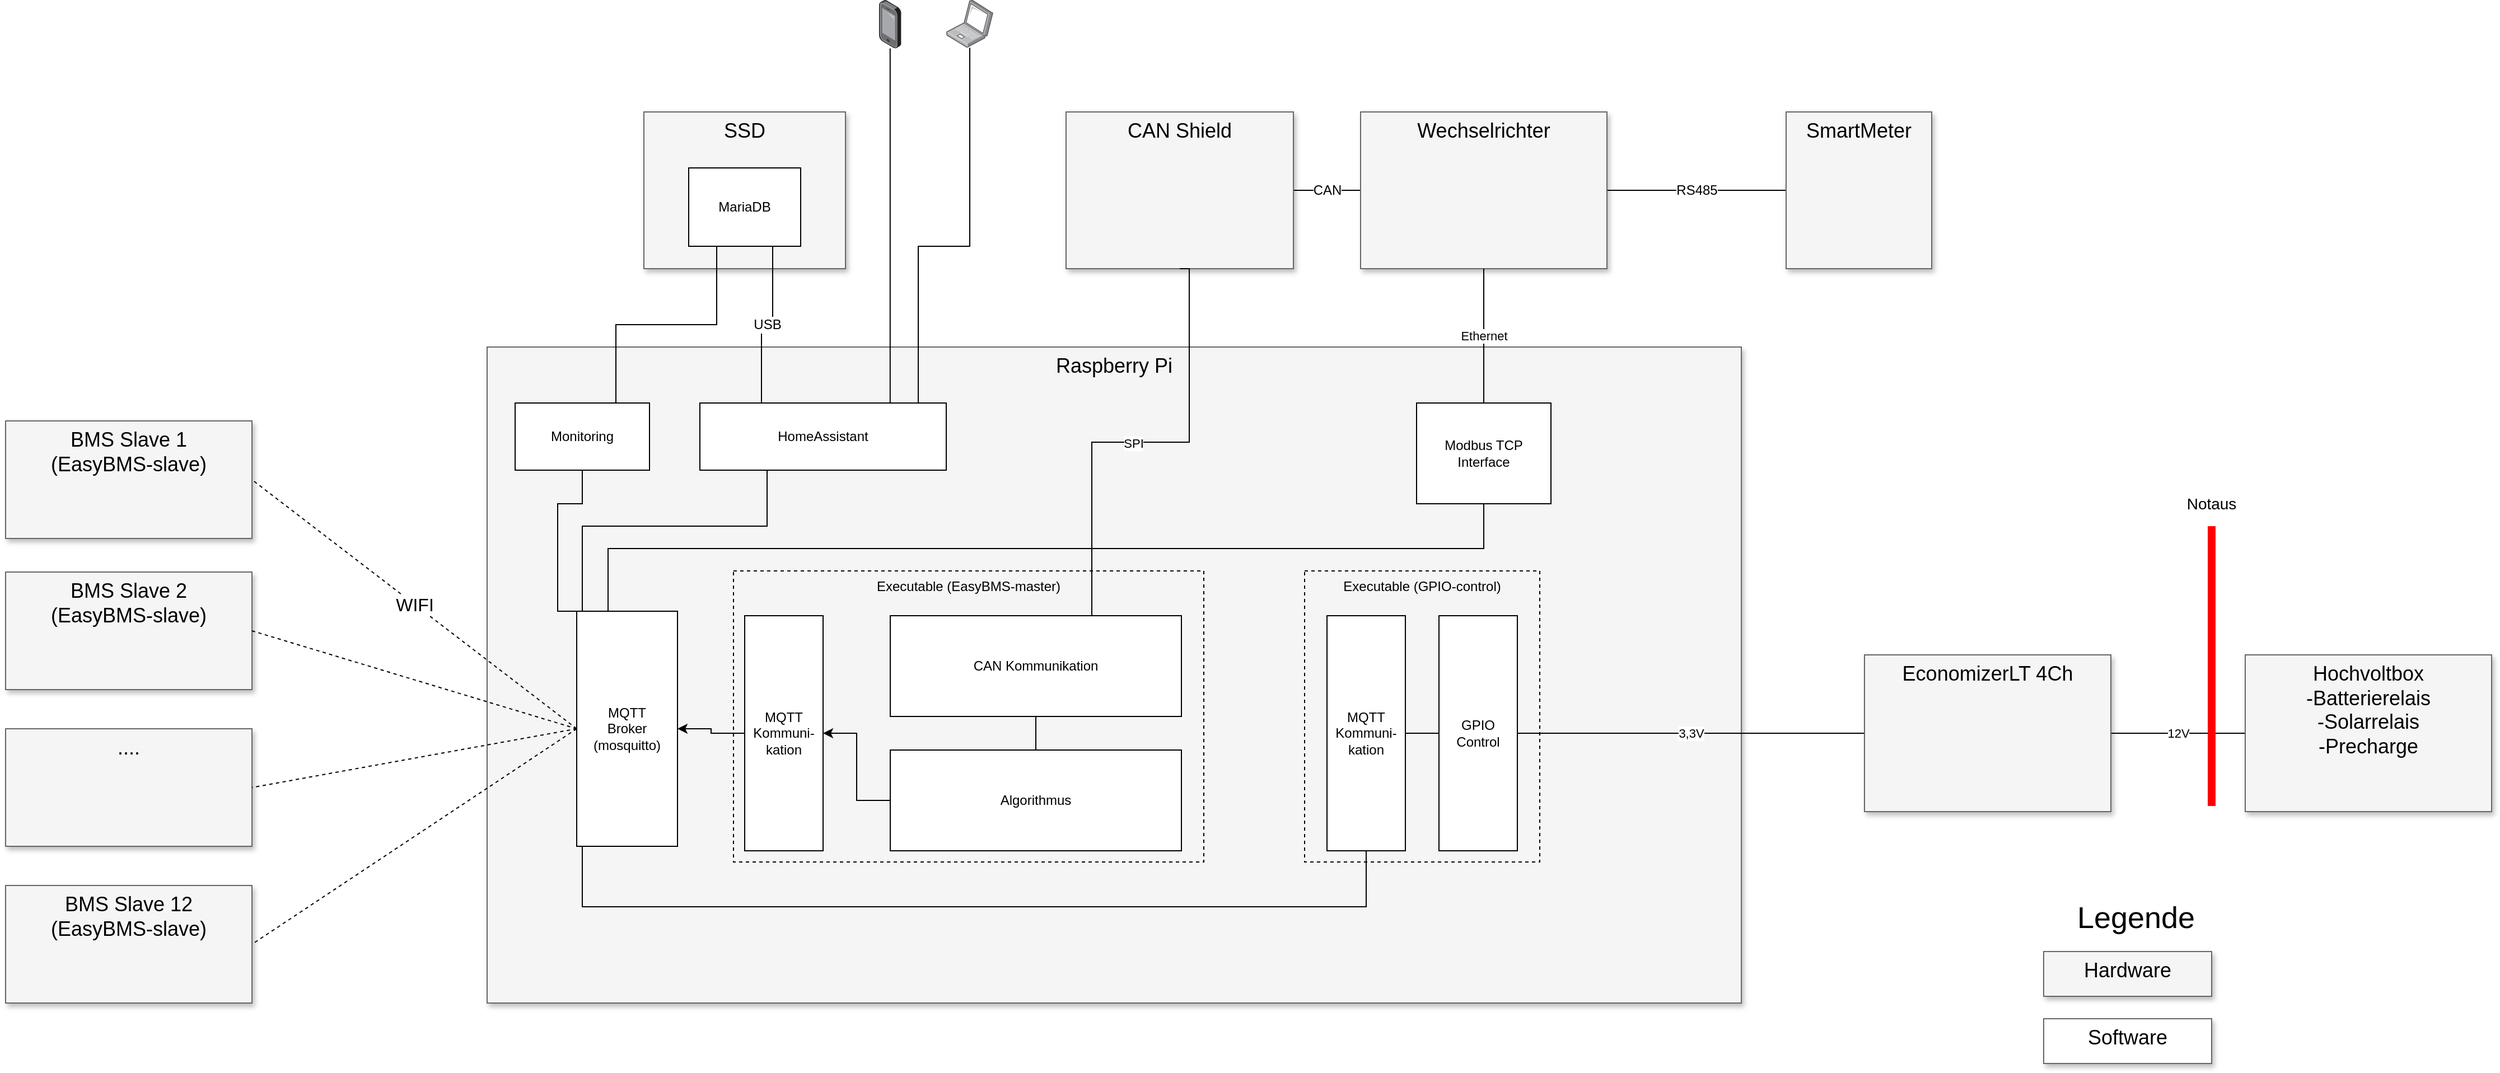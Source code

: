 <mxfile version="20.6.0" type="github">
  <diagram name="Page-1" id="90a13364-a465-7bf4-72fc-28e22215d7a0">
    <mxGraphModel dx="3303.5" dy="827" grid="1" gridSize="10" guides="1" tooltips="1" connect="1" arrows="1" fold="1" page="1" pageScale="1.5" pageWidth="1169" pageHeight="826" background="none" math="0" shadow="0">
      <root>
        <mxCell id="0" style=";html=1;" />
        <mxCell id="1" style=";html=1;" parent="0" />
        <mxCell id="h09nz31fdlpBYT6gw-4B-76" value="CAN" style="edgeStyle=orthogonalEdgeStyle;rounded=0;orthogonalLoop=1;jettySize=auto;html=1;exitX=1;exitY=0.5;exitDx=0;exitDy=0;entryX=0;entryY=0.5;entryDx=0;entryDy=0;fontSize=12;endArrow=none;endFill=0;strokeColor=#000000;strokeWidth=1;" parent="1" source="h09nz31fdlpBYT6gw-4B-28" target="h09nz31fdlpBYT6gw-4B-29" edge="1">
          <mxGeometry relative="1" as="geometry" />
        </mxCell>
        <mxCell id="h09nz31fdlpBYT6gw-4B-28" value="CAN Shield" style="whiteSpace=wrap;html=1;shadow=1;fontSize=18;fillColor=#f5f5f5;strokeColor=#666666;verticalAlign=top;" parent="1" vertex="1">
          <mxGeometry x="657" y="230" width="203" height="140" as="geometry" />
        </mxCell>
        <mxCell id="h09nz31fdlpBYT6gw-4B-66" value="RS485" style="edgeStyle=orthogonalEdgeStyle;rounded=0;orthogonalLoop=1;jettySize=auto;html=1;entryX=0;entryY=0.5;entryDx=0;entryDy=0;fontSize=12;endArrow=none;endFill=0;strokeWidth=1;" parent="1" source="h09nz31fdlpBYT6gw-4B-29" target="h09nz31fdlpBYT6gw-4B-62" edge="1">
          <mxGeometry relative="1" as="geometry" />
        </mxCell>
        <mxCell id="h09nz31fdlpBYT6gw-4B-29" value="Wechselrichter" style="whiteSpace=wrap;html=1;shadow=1;fontSize=18;fillColor=#f5f5f5;strokeColor=#666666;verticalAlign=top;" parent="1" vertex="1">
          <mxGeometry x="920" y="230" width="220" height="140" as="geometry" />
        </mxCell>
        <mxCell id="h09nz31fdlpBYT6gw-4B-27" value="SSD" style="whiteSpace=wrap;html=1;shadow=1;fontSize=18;fillColor=#f5f5f5;strokeColor=#666666;verticalAlign=top;" parent="1" vertex="1">
          <mxGeometry x="280" y="230" width="180" height="140" as="geometry" />
        </mxCell>
        <mxCell id="3a17f1ce550125da-2" value="Raspberry Pi" style="whiteSpace=wrap;html=1;shadow=1;fontSize=18;fillColor=#f5f5f5;strokeColor=#666666;verticalAlign=top;" parent="1" vertex="1">
          <mxGeometry x="140" y="440" width="1120" height="586" as="geometry" />
        </mxCell>
        <mxCell id="h09nz31fdlpBYT6gw-4B-21" value="&lt;div&gt;Executable (GPIO-control)&lt;/div&gt;" style="rounded=0;whiteSpace=wrap;html=1;verticalAlign=top;dashed=1;fillColor=none;" parent="1" vertex="1">
          <mxGeometry x="870" y="640" width="210" height="260" as="geometry" />
        </mxCell>
        <mxCell id="h09nz31fdlpBYT6gw-4B-20" value="Executable (EasyBMS-master)" style="rounded=0;whiteSpace=wrap;html=1;verticalAlign=top;dashed=1;fillColor=none;" parent="1" vertex="1">
          <mxGeometry x="360" y="640" width="420" height="260" as="geometry" />
        </mxCell>
        <mxCell id="h09nz31fdlpBYT6gw-4B-49" style="edgeStyle=orthogonalEdgeStyle;rounded=0;orthogonalLoop=1;jettySize=auto;html=1;exitX=0.75;exitY=0;exitDx=0;exitDy=0;entryX=0.25;entryY=1;entryDx=0;entryDy=0;fontSize=27;endArrow=none;endFill=0;" parent="1" source="h09nz31fdlpBYT6gw-4B-1" target="h09nz31fdlpBYT6gw-4B-45" edge="1">
          <mxGeometry relative="1" as="geometry" />
        </mxCell>
        <mxCell id="h09nz31fdlpBYT6gw-4B-1" value="Monitoring" style="rounded=0;whiteSpace=wrap;html=1;" parent="1" vertex="1">
          <mxGeometry x="165" y="490" width="120" height="60" as="geometry" />
        </mxCell>
        <mxCell id="h09nz31fdlpBYT6gw-4B-48" value="USB" style="edgeStyle=orthogonalEdgeStyle;rounded=0;orthogonalLoop=1;jettySize=auto;html=1;exitX=0.25;exitY=0;exitDx=0;exitDy=0;entryX=0.75;entryY=1;entryDx=0;entryDy=0;fontSize=12;endArrow=none;endFill=0;" parent="1" source="h09nz31fdlpBYT6gw-4B-2" target="h09nz31fdlpBYT6gw-4B-45" edge="1">
          <mxGeometry relative="1" as="geometry" />
        </mxCell>
        <mxCell id="h09nz31fdlpBYT6gw-4B-2" value="HomeAssistant" style="rounded=0;whiteSpace=wrap;html=1;" parent="1" vertex="1">
          <mxGeometry x="330" y="490" width="220" height="60" as="geometry" />
        </mxCell>
        <mxCell id="h09nz31fdlpBYT6gw-4B-3" value="CAN Kommunikation" style="rounded=0;whiteSpace=wrap;html=1;" parent="1" vertex="1">
          <mxGeometry x="500" y="680" width="260" height="90" as="geometry" />
        </mxCell>
        <mxCell id="h09nz31fdlpBYT6gw-4B-13" style="edgeStyle=orthogonalEdgeStyle;rounded=0;orthogonalLoop=1;jettySize=auto;html=1;exitX=0;exitY=0.5;exitDx=0;exitDy=0;entryX=1;entryY=0.5;entryDx=0;entryDy=0;" parent="1" source="h09nz31fdlpBYT6gw-4B-4" target="h09nz31fdlpBYT6gw-4B-8" edge="1">
          <mxGeometry relative="1" as="geometry" />
        </mxCell>
        <mxCell id="h09nz31fdlpBYT6gw-4B-4" value="Algorithmus" style="rounded=0;whiteSpace=wrap;html=1;" parent="1" vertex="1">
          <mxGeometry x="500" y="800" width="260" height="90" as="geometry" />
        </mxCell>
        <mxCell id="h09nz31fdlpBYT6gw-4B-37" style="edgeStyle=orthogonalEdgeStyle;rounded=0;orthogonalLoop=1;jettySize=auto;html=1;exitX=1;exitY=0.5;exitDx=0;exitDy=0;entryX=0;entryY=0.5;entryDx=0;entryDy=0;endArrow=none;endFill=0;" parent="1" source="h09nz31fdlpBYT6gw-4B-6" target="h09nz31fdlpBYT6gw-4B-7" edge="1">
          <mxGeometry relative="1" as="geometry" />
        </mxCell>
        <mxCell id="h09nz31fdlpBYT6gw-4B-6" value="MQTT&lt;br&gt;Kommuni-kation" style="rounded=0;whiteSpace=wrap;html=1;" parent="1" vertex="1">
          <mxGeometry x="890" y="680" width="70" height="210" as="geometry" />
        </mxCell>
        <mxCell id="h09nz31fdlpBYT6gw-4B-40" value="3,3V" style="edgeStyle=orthogonalEdgeStyle;rounded=0;orthogonalLoop=1;jettySize=auto;html=1;exitX=1;exitY=0.5;exitDx=0;exitDy=0;entryX=0;entryY=0.5;entryDx=0;entryDy=0;endArrow=none;endFill=0;" parent="1" source="h09nz31fdlpBYT6gw-4B-7" target="h09nz31fdlpBYT6gw-4B-38" edge="1">
          <mxGeometry relative="1" as="geometry" />
        </mxCell>
        <mxCell id="h09nz31fdlpBYT6gw-4B-7" value="GPIO Control" style="rounded=0;whiteSpace=wrap;html=1;" parent="1" vertex="1">
          <mxGeometry x="990" y="680" width="70" height="210" as="geometry" />
        </mxCell>
        <mxCell id="h09nz31fdlpBYT6gw-4B-14" style="edgeStyle=orthogonalEdgeStyle;rounded=0;orthogonalLoop=1;jettySize=auto;html=1;exitX=0;exitY=0.5;exitDx=0;exitDy=0;entryX=1;entryY=0.5;entryDx=0;entryDy=0;" parent="1" source="h09nz31fdlpBYT6gw-4B-8" target="h09nz31fdlpBYT6gw-4B-10" edge="1">
          <mxGeometry relative="1" as="geometry" />
        </mxCell>
        <mxCell id="h09nz31fdlpBYT6gw-4B-8" value="MQTT&lt;br&gt;Kommuni-kation" style="rounded=0;whiteSpace=wrap;html=1;" parent="1" vertex="1">
          <mxGeometry x="370" y="680" width="70" height="210" as="geometry" />
        </mxCell>
        <mxCell id="h09nz31fdlpBYT6gw-4B-24" style="edgeStyle=orthogonalEdgeStyle;rounded=0;orthogonalLoop=1;jettySize=auto;html=1;exitX=0.5;exitY=1;exitDx=0;exitDy=0;entryX=0.75;entryY=0;entryDx=0;entryDy=0;endArrow=none;endFill=0;" parent="1" source="h09nz31fdlpBYT6gw-4B-9" target="h09nz31fdlpBYT6gw-4B-10" edge="1">
          <mxGeometry relative="1" as="geometry">
            <Array as="points">
              <mxPoint x="1030" y="620" />
              <mxPoint x="248" y="620" />
            </Array>
          </mxGeometry>
        </mxCell>
        <mxCell id="h09nz31fdlpBYT6gw-4B-9" value="&lt;div&gt;Modbus TCP&lt;/div&gt;&lt;div&gt;Interface&lt;br&gt;&lt;/div&gt;" style="rounded=0;whiteSpace=wrap;html=1;" parent="1" vertex="1">
          <mxGeometry x="970" y="490" width="120" height="90" as="geometry" />
        </mxCell>
        <mxCell id="h09nz31fdlpBYT6gw-4B-16" style="edgeStyle=orthogonalEdgeStyle;rounded=0;orthogonalLoop=1;jettySize=auto;html=1;exitX=0.25;exitY=0;exitDx=0;exitDy=0;entryX=0.5;entryY=1;entryDx=0;entryDy=0;endArrow=none;endFill=0;" parent="1" source="h09nz31fdlpBYT6gw-4B-10" target="h09nz31fdlpBYT6gw-4B-1" edge="1">
          <mxGeometry relative="1" as="geometry">
            <Array as="points">
              <mxPoint x="203" y="580" />
              <mxPoint x="225" y="580" />
            </Array>
          </mxGeometry>
        </mxCell>
        <mxCell id="h09nz31fdlpBYT6gw-4B-18" style="edgeStyle=orthogonalEdgeStyle;rounded=0;orthogonalLoop=1;jettySize=auto;html=1;exitX=0.5;exitY=0;exitDx=0;exitDy=0;endArrow=none;endFill=0;" parent="1" source="h09nz31fdlpBYT6gw-4B-10" target="h09nz31fdlpBYT6gw-4B-2" edge="1">
          <mxGeometry relative="1" as="geometry">
            <Array as="points">
              <mxPoint x="225" y="600" />
              <mxPoint x="390" y="600" />
            </Array>
          </mxGeometry>
        </mxCell>
        <mxCell id="h09nz31fdlpBYT6gw-4B-35" style="edgeStyle=orthogonalEdgeStyle;rounded=0;orthogonalLoop=1;jettySize=auto;html=1;exitX=0.5;exitY=1;exitDx=0;exitDy=0;entryX=0.5;entryY=1;entryDx=0;entryDy=0;endArrow=none;endFill=0;" parent="1" source="h09nz31fdlpBYT6gw-4B-10" target="h09nz31fdlpBYT6gw-4B-6" edge="1">
          <mxGeometry relative="1" as="geometry">
            <Array as="points">
              <mxPoint x="225" y="940" />
              <mxPoint x="925" y="940" />
            </Array>
          </mxGeometry>
        </mxCell>
        <mxCell id="h09nz31fdlpBYT6gw-4B-10" value="&lt;div&gt;MQTT&lt;/div&gt;&lt;div&gt;Broker&lt;/div&gt;&lt;div&gt;(mosquitto)&lt;br&gt;&lt;/div&gt;" style="rounded=0;whiteSpace=wrap;html=1;" parent="1" vertex="1">
          <mxGeometry x="220" y="676" width="90" height="210" as="geometry" />
        </mxCell>
        <mxCell id="h09nz31fdlpBYT6gw-4B-11" value="" style="endArrow=none;html=1;entryX=0.5;entryY=1;entryDx=0;entryDy=0;exitX=0.5;exitY=0;exitDx=0;exitDy=0;" parent="1" source="h09nz31fdlpBYT6gw-4B-4" target="h09nz31fdlpBYT6gw-4B-3" edge="1">
          <mxGeometry width="50" height="50" relative="1" as="geometry">
            <mxPoint x="640" y="670" as="sourcePoint" />
            <mxPoint x="690" y="620" as="targetPoint" />
          </mxGeometry>
        </mxCell>
        <mxCell id="h09nz31fdlpBYT6gw-4B-31" style="edgeStyle=orthogonalEdgeStyle;rounded=0;orthogonalLoop=1;jettySize=auto;html=1;exitX=0.5;exitY=1;exitDx=0;exitDy=0;entryX=0.5;entryY=0;entryDx=0;entryDy=0;endArrow=none;endFill=0;" parent="1" source="h09nz31fdlpBYT6gw-4B-28" target="h09nz31fdlpBYT6gw-4B-3" edge="1">
          <mxGeometry relative="1" as="geometry">
            <Array as="points">
              <mxPoint x="767" y="525" />
              <mxPoint x="680" y="525" />
              <mxPoint x="680" y="680" />
            </Array>
          </mxGeometry>
        </mxCell>
        <mxCell id="h09nz31fdlpBYT6gw-4B-32" value="SPI" style="edgeLabel;html=1;align=center;verticalAlign=middle;resizable=0;points=[];" parent="h09nz31fdlpBYT6gw-4B-31" vertex="1" connectable="0">
          <mxGeometry x="-0.06" y="1" relative="1" as="geometry">
            <mxPoint as="offset" />
          </mxGeometry>
        </mxCell>
        <mxCell id="h09nz31fdlpBYT6gw-4B-30" value="Ethernet" style="edgeStyle=orthogonalEdgeStyle;rounded=0;orthogonalLoop=1;jettySize=auto;html=1;endArrow=none;endFill=0;" parent="1" source="h09nz31fdlpBYT6gw-4B-29" target="h09nz31fdlpBYT6gw-4B-9" edge="1">
          <mxGeometry relative="1" as="geometry" />
        </mxCell>
        <mxCell id="h09nz31fdlpBYT6gw-4B-41" value="12V" style="edgeStyle=orthogonalEdgeStyle;rounded=0;orthogonalLoop=1;jettySize=auto;html=1;exitX=1;exitY=0.5;exitDx=0;exitDy=0;entryX=0;entryY=0.5;entryDx=0;entryDy=0;endArrow=none;endFill=0;" parent="1" source="h09nz31fdlpBYT6gw-4B-38" target="h09nz31fdlpBYT6gw-4B-39" edge="1">
          <mxGeometry relative="1" as="geometry" />
        </mxCell>
        <mxCell id="h09nz31fdlpBYT6gw-4B-38" value="EconomizerLT 4Ch" style="whiteSpace=wrap;html=1;shadow=1;fontSize=18;fillColor=#f5f5f5;strokeColor=#666666;verticalAlign=top;" parent="1" vertex="1">
          <mxGeometry x="1370" y="715" width="220" height="140" as="geometry" />
        </mxCell>
        <mxCell id="h09nz31fdlpBYT6gw-4B-39" value="&lt;div&gt;Hochvoltbox&lt;/div&gt;&lt;div&gt;-Batterierelais&lt;/div&gt;&lt;div&gt;-Solarrelais&lt;/div&gt;&lt;div&gt;-Precharge&lt;br&gt;&lt;/div&gt;" style="whiteSpace=wrap;html=1;shadow=1;fontSize=18;fillColor=#f5f5f5;strokeColor=#666666;verticalAlign=top;" parent="1" vertex="1">
          <mxGeometry x="1710" y="715" width="220" height="140" as="geometry" />
        </mxCell>
        <mxCell id="h09nz31fdlpBYT6gw-4B-42" value="Legende" style="text;html=1;strokeColor=none;fillColor=none;align=center;verticalAlign=middle;whiteSpace=wrap;rounded=0;dashed=1;fontSize=27;" parent="1" vertex="1">
          <mxGeometry x="1590" y="940" width="45" height="20" as="geometry" />
        </mxCell>
        <mxCell id="h09nz31fdlpBYT6gw-4B-43" value="Hardware" style="whiteSpace=wrap;html=1;shadow=1;fontSize=18;fillColor=#f5f5f5;strokeColor=#666666;verticalAlign=top;" parent="1" vertex="1">
          <mxGeometry x="1530" y="980" width="150" height="40" as="geometry" />
        </mxCell>
        <mxCell id="h09nz31fdlpBYT6gw-4B-44" value="Software" style="whiteSpace=wrap;html=1;shadow=1;fontSize=18;fillColor=#FFFFFF;strokeColor=#666666;verticalAlign=top;" parent="1" vertex="1">
          <mxGeometry x="1530" y="1040" width="150" height="40" as="geometry" />
        </mxCell>
        <mxCell id="h09nz31fdlpBYT6gw-4B-45" value="MariaDB" style="rounded=0;whiteSpace=wrap;html=1;" parent="1" vertex="1">
          <mxGeometry x="320" y="280" width="100" height="70" as="geometry" />
        </mxCell>
        <mxCell id="h09nz31fdlpBYT6gw-4B-50" value="&lt;div&gt;BMS Slave 1&lt;br&gt;&lt;/div&gt;&lt;div&gt;(EasyBMS-slave)&lt;br&gt;&lt;/div&gt;" style="whiteSpace=wrap;html=1;shadow=1;fontSize=18;fillColor=#f5f5f5;strokeColor=#666666;verticalAlign=top;" parent="1" vertex="1">
          <mxGeometry x="-290" y="506" width="220" height="105" as="geometry" />
        </mxCell>
        <mxCell id="h09nz31fdlpBYT6gw-4B-51" value="&lt;div&gt;BMS Slave 2&lt;br&gt;&lt;/div&gt;&lt;div&gt;(EasyBMS-slave)&lt;br&gt;&lt;/div&gt;" style="whiteSpace=wrap;html=1;shadow=1;fontSize=18;fillColor=#f5f5f5;strokeColor=#666666;verticalAlign=top;" parent="1" vertex="1">
          <mxGeometry x="-290" y="641" width="220" height="105" as="geometry" />
        </mxCell>
        <mxCell id="h09nz31fdlpBYT6gw-4B-52" value="...." style="whiteSpace=wrap;html=1;shadow=1;fontSize=18;fillColor=#f5f5f5;strokeColor=#666666;verticalAlign=top;" parent="1" vertex="1">
          <mxGeometry x="-290" y="781" width="220" height="105" as="geometry" />
        </mxCell>
        <mxCell id="h09nz31fdlpBYT6gw-4B-53" value="&lt;div&gt;BMS Slave 12&lt;br&gt;&lt;/div&gt;&lt;div&gt;(EasyBMS-slave)&lt;br&gt;&lt;/div&gt;" style="whiteSpace=wrap;html=1;shadow=1;fontSize=18;fillColor=#f5f5f5;strokeColor=#666666;verticalAlign=top;" parent="1" vertex="1">
          <mxGeometry x="-290" y="921" width="220" height="105" as="geometry" />
        </mxCell>
        <mxCell id="h09nz31fdlpBYT6gw-4B-54" value="WIFI" style="endArrow=none;dashed=1;html=1;fontSize=16;entryX=1;entryY=0.5;entryDx=0;entryDy=0;exitX=0;exitY=0.5;exitDx=0;exitDy=0;" parent="1" source="h09nz31fdlpBYT6gw-4B-10" target="h09nz31fdlpBYT6gw-4B-50" edge="1">
          <mxGeometry width="50" height="50" relative="1" as="geometry">
            <mxPoint x="30" y="720" as="sourcePoint" />
            <mxPoint x="80" y="670" as="targetPoint" />
          </mxGeometry>
        </mxCell>
        <mxCell id="h09nz31fdlpBYT6gw-4B-55" value="" style="endArrow=none;dashed=1;html=1;fontSize=27;entryX=1;entryY=0.5;entryDx=0;entryDy=0;exitX=0;exitY=0.5;exitDx=0;exitDy=0;" parent="1" source="h09nz31fdlpBYT6gw-4B-10" target="h09nz31fdlpBYT6gw-4B-51" edge="1">
          <mxGeometry width="50" height="50" relative="1" as="geometry">
            <mxPoint x="10" y="810" as="sourcePoint" />
            <mxPoint x="60" y="760" as="targetPoint" />
          </mxGeometry>
        </mxCell>
        <mxCell id="h09nz31fdlpBYT6gw-4B-56" value="" style="endArrow=none;dashed=1;html=1;fontSize=27;entryX=1;entryY=0.5;entryDx=0;entryDy=0;exitX=0;exitY=0.5;exitDx=0;exitDy=0;" parent="1" source="h09nz31fdlpBYT6gw-4B-10" target="h09nz31fdlpBYT6gw-4B-52" edge="1">
          <mxGeometry width="50" height="50" relative="1" as="geometry">
            <mxPoint x="190" y="795" as="sourcePoint" />
            <mxPoint x="-60" y="703.5" as="targetPoint" />
          </mxGeometry>
        </mxCell>
        <mxCell id="h09nz31fdlpBYT6gw-4B-57" value="" style="endArrow=none;dashed=1;html=1;fontSize=27;entryX=1;entryY=0.5;entryDx=0;entryDy=0;exitX=0;exitY=0.5;exitDx=0;exitDy=0;" parent="1" source="h09nz31fdlpBYT6gw-4B-10" target="h09nz31fdlpBYT6gw-4B-53" edge="1">
          <mxGeometry width="50" height="50" relative="1" as="geometry">
            <mxPoint x="190" y="795" as="sourcePoint" />
            <mxPoint x="-60" y="843.5" as="targetPoint" />
          </mxGeometry>
        </mxCell>
        <mxCell id="h09nz31fdlpBYT6gw-4B-62" value="SmartMeter" style="whiteSpace=wrap;html=1;shadow=1;fontSize=18;fillColor=#f5f5f5;strokeColor=#666666;verticalAlign=top;" parent="1" vertex="1">
          <mxGeometry x="1300" y="230" width="130" height="140" as="geometry" />
        </mxCell>
        <mxCell id="h09nz31fdlpBYT6gw-4B-64" value="" style="endArrow=none;html=1;fontSize=27;fillColor=#e51400;strokeColor=#FF0000;strokeWidth=7;" parent="1" edge="1">
          <mxGeometry width="50" height="50" relative="1" as="geometry">
            <mxPoint x="1680" y="850" as="sourcePoint" />
            <mxPoint x="1680" y="600" as="targetPoint" />
          </mxGeometry>
        </mxCell>
        <mxCell id="h09nz31fdlpBYT6gw-4B-65" value="Notaus" style="text;html=1;strokeColor=none;fillColor=none;align=center;verticalAlign=middle;whiteSpace=wrap;rounded=0;dashed=1;fontSize=14;" parent="1" vertex="1">
          <mxGeometry x="1660" y="570" width="40" height="20" as="geometry" />
        </mxCell>
        <mxCell id="h09nz31fdlpBYT6gw-4B-72" style="edgeStyle=orthogonalEdgeStyle;rounded=0;orthogonalLoop=1;jettySize=auto;html=1;fontSize=12;endArrow=none;endFill=0;strokeColor=#000000;strokeWidth=1;" parent="1" source="h09nz31fdlpBYT6gw-4B-70" target="h09nz31fdlpBYT6gw-4B-2" edge="1">
          <mxGeometry relative="1" as="geometry">
            <Array as="points">
              <mxPoint x="500" y="250" />
              <mxPoint x="500" y="250" />
            </Array>
          </mxGeometry>
        </mxCell>
        <mxCell id="h09nz31fdlpBYT6gw-4B-70" value="" style="points=[];aspect=fixed;html=1;align=center;shadow=0;dashed=0;image;image=img/lib/allied_telesis/computer_and_terminals/Smartphone.svg;fontSize=12;fillColor=#FFFFFF;" parent="1" vertex="1">
          <mxGeometry x="490" y="130" width="19.8" height="43.2" as="geometry" />
        </mxCell>
        <mxCell id="h09nz31fdlpBYT6gw-4B-74" style="edgeStyle=orthogonalEdgeStyle;rounded=0;orthogonalLoop=1;jettySize=auto;html=1;entryX=0.75;entryY=0;entryDx=0;entryDy=0;fontSize=12;endArrow=none;endFill=0;strokeColor=#000000;strokeWidth=1;" parent="1" source="h09nz31fdlpBYT6gw-4B-71" target="h09nz31fdlpBYT6gw-4B-2" edge="1">
          <mxGeometry relative="1" as="geometry">
            <Array as="points">
              <mxPoint x="571" y="350" />
              <mxPoint x="525" y="350" />
            </Array>
          </mxGeometry>
        </mxCell>
        <mxCell id="h09nz31fdlpBYT6gw-4B-71" value="" style="points=[];aspect=fixed;html=1;align=center;shadow=0;dashed=0;image;image=img/lib/allied_telesis/computer_and_terminals/Laptop.svg;fontSize=12;fillColor=#FFFFFF;" parent="1" vertex="1">
          <mxGeometry x="550" y="130" width="42" height="42.6" as="geometry" />
        </mxCell>
      </root>
    </mxGraphModel>
  </diagram>
</mxfile>
